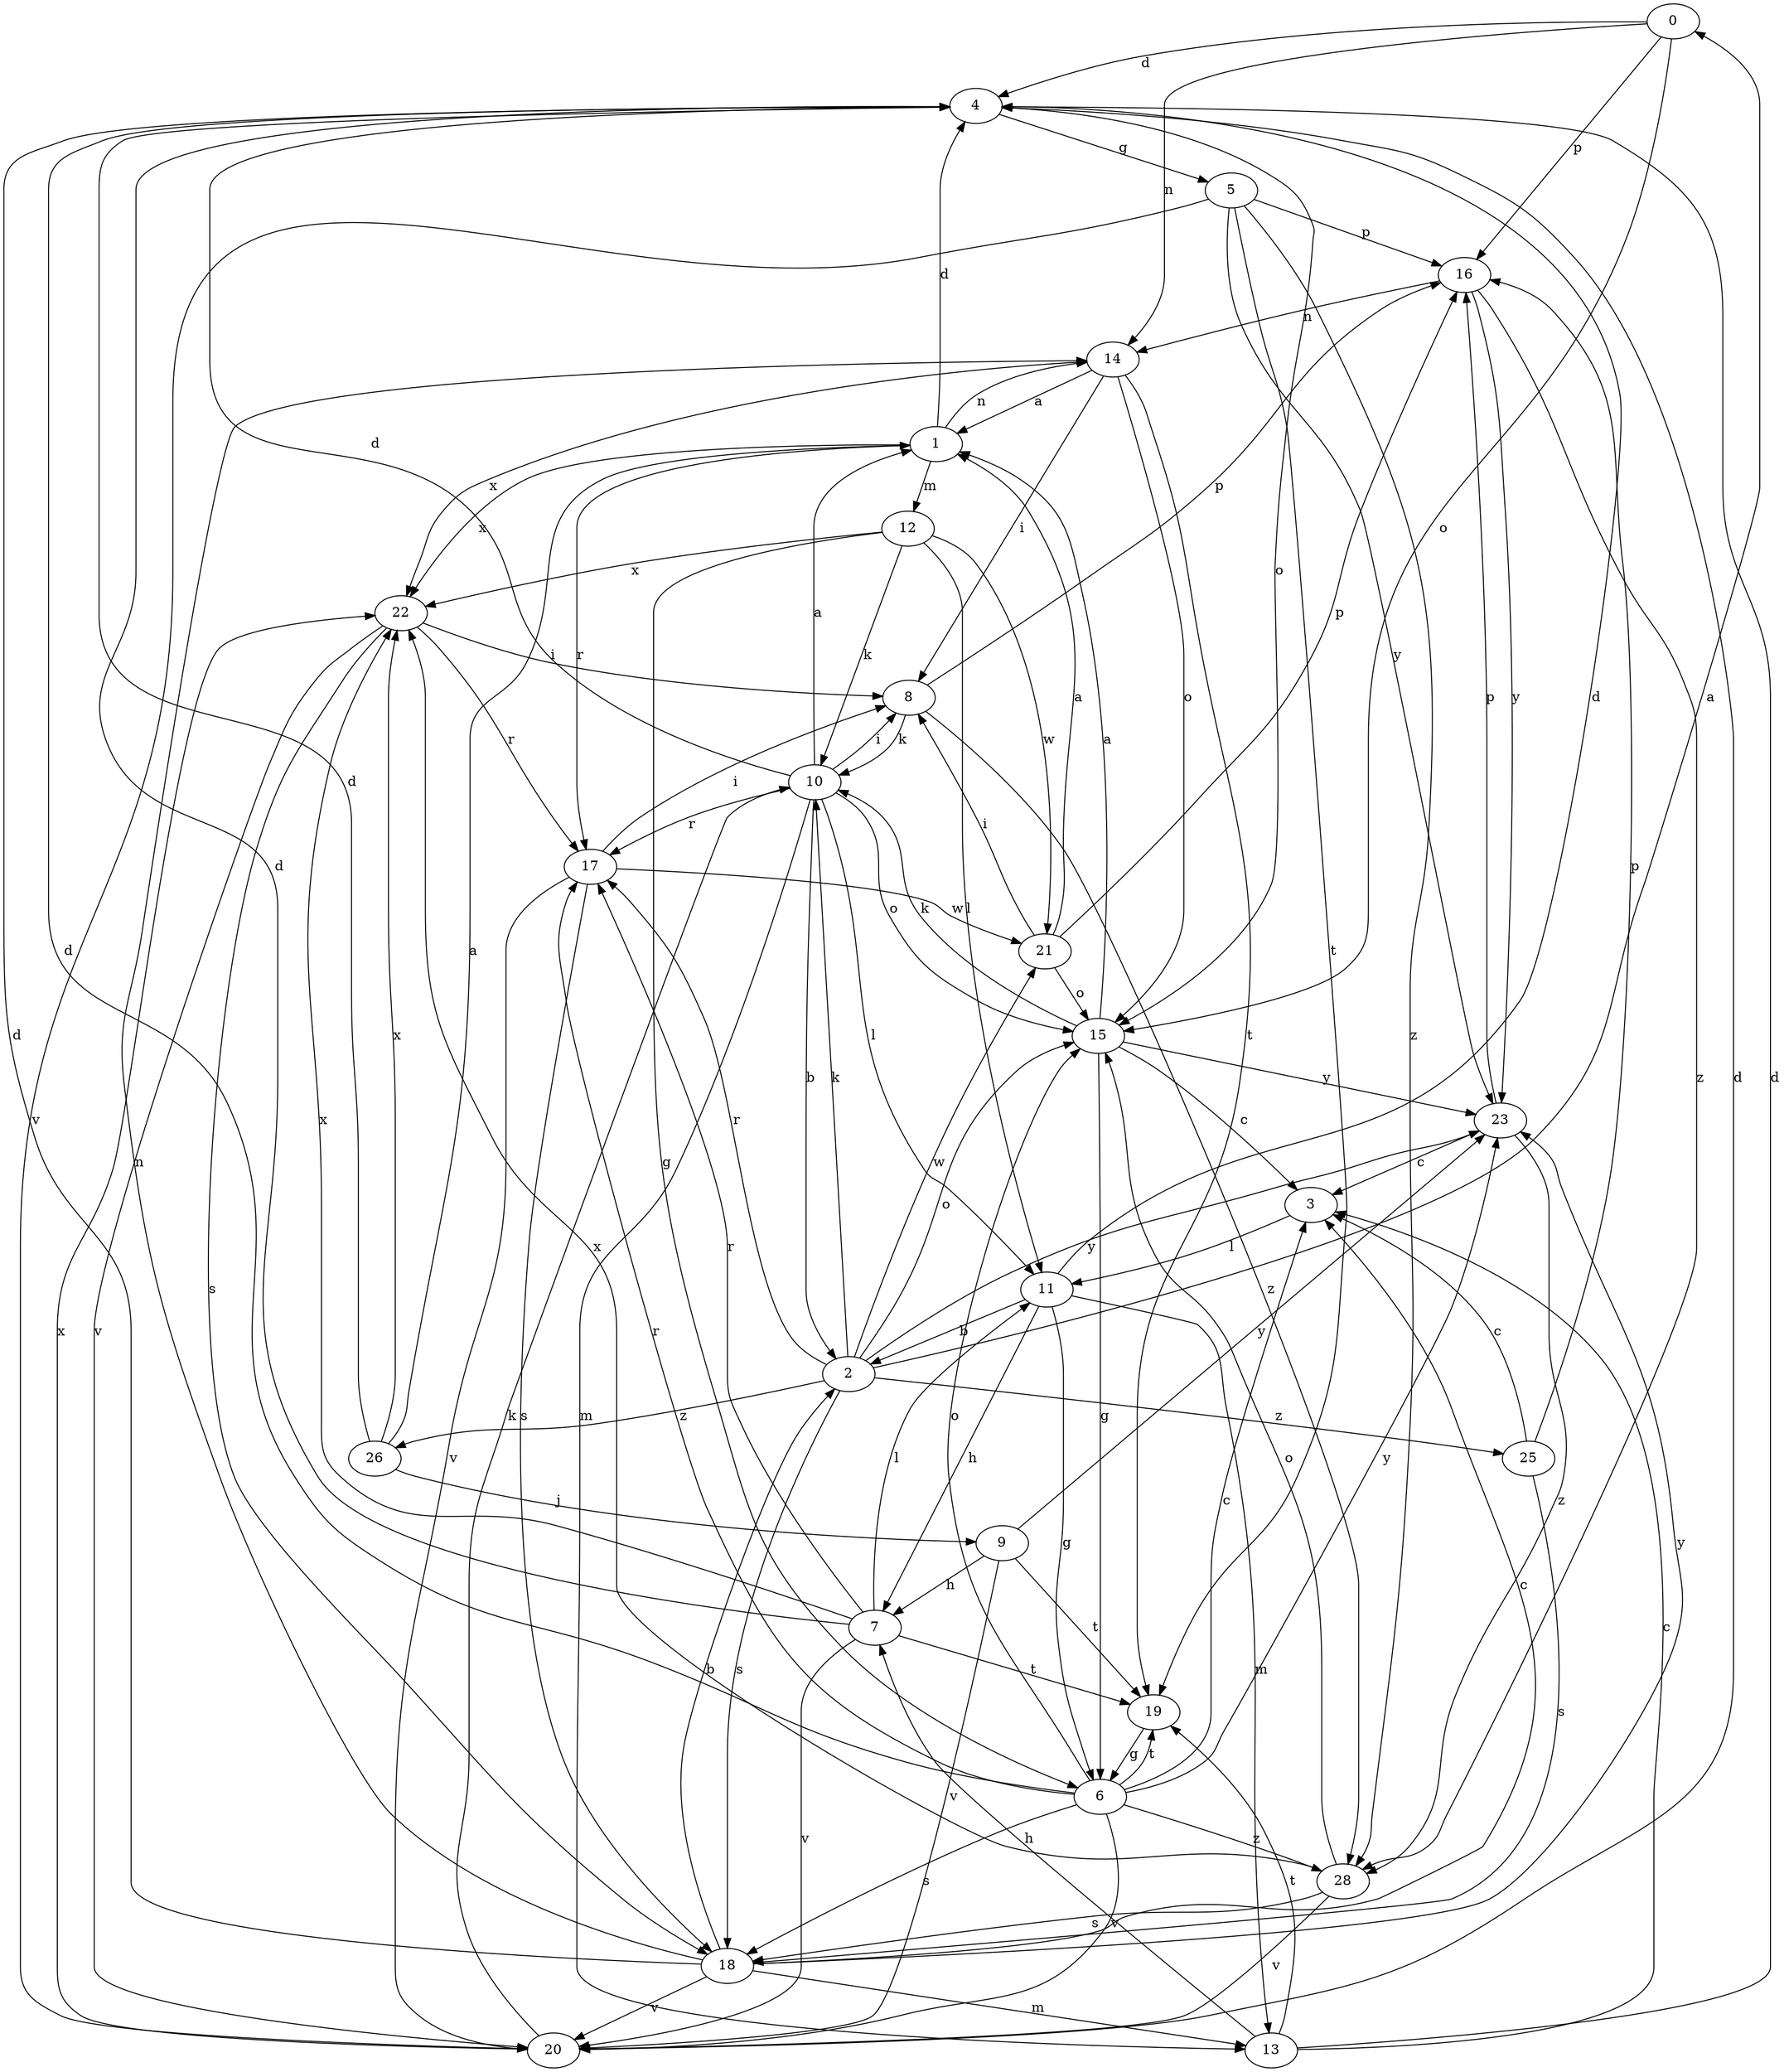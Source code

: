 strict digraph  {
0;
1;
2;
3;
4;
5;
6;
7;
8;
9;
10;
11;
12;
13;
14;
15;
16;
17;
18;
19;
20;
21;
22;
23;
25;
26;
28;
0 -> 4  [label=d];
0 -> 14  [label=n];
0 -> 15  [label=o];
0 -> 16  [label=p];
1 -> 4  [label=d];
1 -> 12  [label=m];
1 -> 14  [label=n];
1 -> 17  [label=r];
1 -> 22  [label=x];
2 -> 0  [label=a];
2 -> 10  [label=k];
2 -> 15  [label=o];
2 -> 17  [label=r];
2 -> 18  [label=s];
2 -> 21  [label=w];
2 -> 23  [label=y];
2 -> 25  [label=z];
2 -> 26  [label=z];
3 -> 11  [label=l];
4 -> 5  [label=g];
4 -> 15  [label=o];
5 -> 16  [label=p];
5 -> 19  [label=t];
5 -> 20  [label=v];
5 -> 23  [label=y];
5 -> 28  [label=z];
6 -> 3  [label=c];
6 -> 4  [label=d];
6 -> 15  [label=o];
6 -> 17  [label=r];
6 -> 18  [label=s];
6 -> 19  [label=t];
6 -> 20  [label=v];
6 -> 23  [label=y];
6 -> 28  [label=z];
7 -> 4  [label=d];
7 -> 11  [label=l];
7 -> 17  [label=r];
7 -> 19  [label=t];
7 -> 20  [label=v];
7 -> 22  [label=x];
8 -> 10  [label=k];
8 -> 16  [label=p];
8 -> 28  [label=z];
9 -> 7  [label=h];
9 -> 19  [label=t];
9 -> 20  [label=v];
9 -> 23  [label=y];
10 -> 1  [label=a];
10 -> 2  [label=b];
10 -> 4  [label=d];
10 -> 8  [label=i];
10 -> 11  [label=l];
10 -> 13  [label=m];
10 -> 15  [label=o];
10 -> 17  [label=r];
11 -> 2  [label=b];
11 -> 4  [label=d];
11 -> 6  [label=g];
11 -> 7  [label=h];
11 -> 13  [label=m];
12 -> 6  [label=g];
12 -> 10  [label=k];
12 -> 11  [label=l];
12 -> 21  [label=w];
12 -> 22  [label=x];
13 -> 3  [label=c];
13 -> 4  [label=d];
13 -> 7  [label=h];
13 -> 19  [label=t];
14 -> 1  [label=a];
14 -> 8  [label=i];
14 -> 15  [label=o];
14 -> 19  [label=t];
14 -> 22  [label=x];
15 -> 1  [label=a];
15 -> 3  [label=c];
15 -> 6  [label=g];
15 -> 10  [label=k];
15 -> 23  [label=y];
16 -> 14  [label=n];
16 -> 23  [label=y];
16 -> 28  [label=z];
17 -> 8  [label=i];
17 -> 18  [label=s];
17 -> 20  [label=v];
17 -> 21  [label=w];
18 -> 2  [label=b];
18 -> 3  [label=c];
18 -> 4  [label=d];
18 -> 13  [label=m];
18 -> 14  [label=n];
18 -> 20  [label=v];
18 -> 23  [label=y];
19 -> 6  [label=g];
20 -> 4  [label=d];
20 -> 10  [label=k];
20 -> 22  [label=x];
21 -> 1  [label=a];
21 -> 8  [label=i];
21 -> 15  [label=o];
21 -> 16  [label=p];
22 -> 8  [label=i];
22 -> 17  [label=r];
22 -> 18  [label=s];
22 -> 20  [label=v];
23 -> 3  [label=c];
23 -> 16  [label=p];
23 -> 28  [label=z];
25 -> 3  [label=c];
25 -> 16  [label=p];
25 -> 18  [label=s];
26 -> 1  [label=a];
26 -> 4  [label=d];
26 -> 9  [label=j];
26 -> 22  [label=x];
28 -> 15  [label=o];
28 -> 18  [label=s];
28 -> 20  [label=v];
28 -> 22  [label=x];
}
